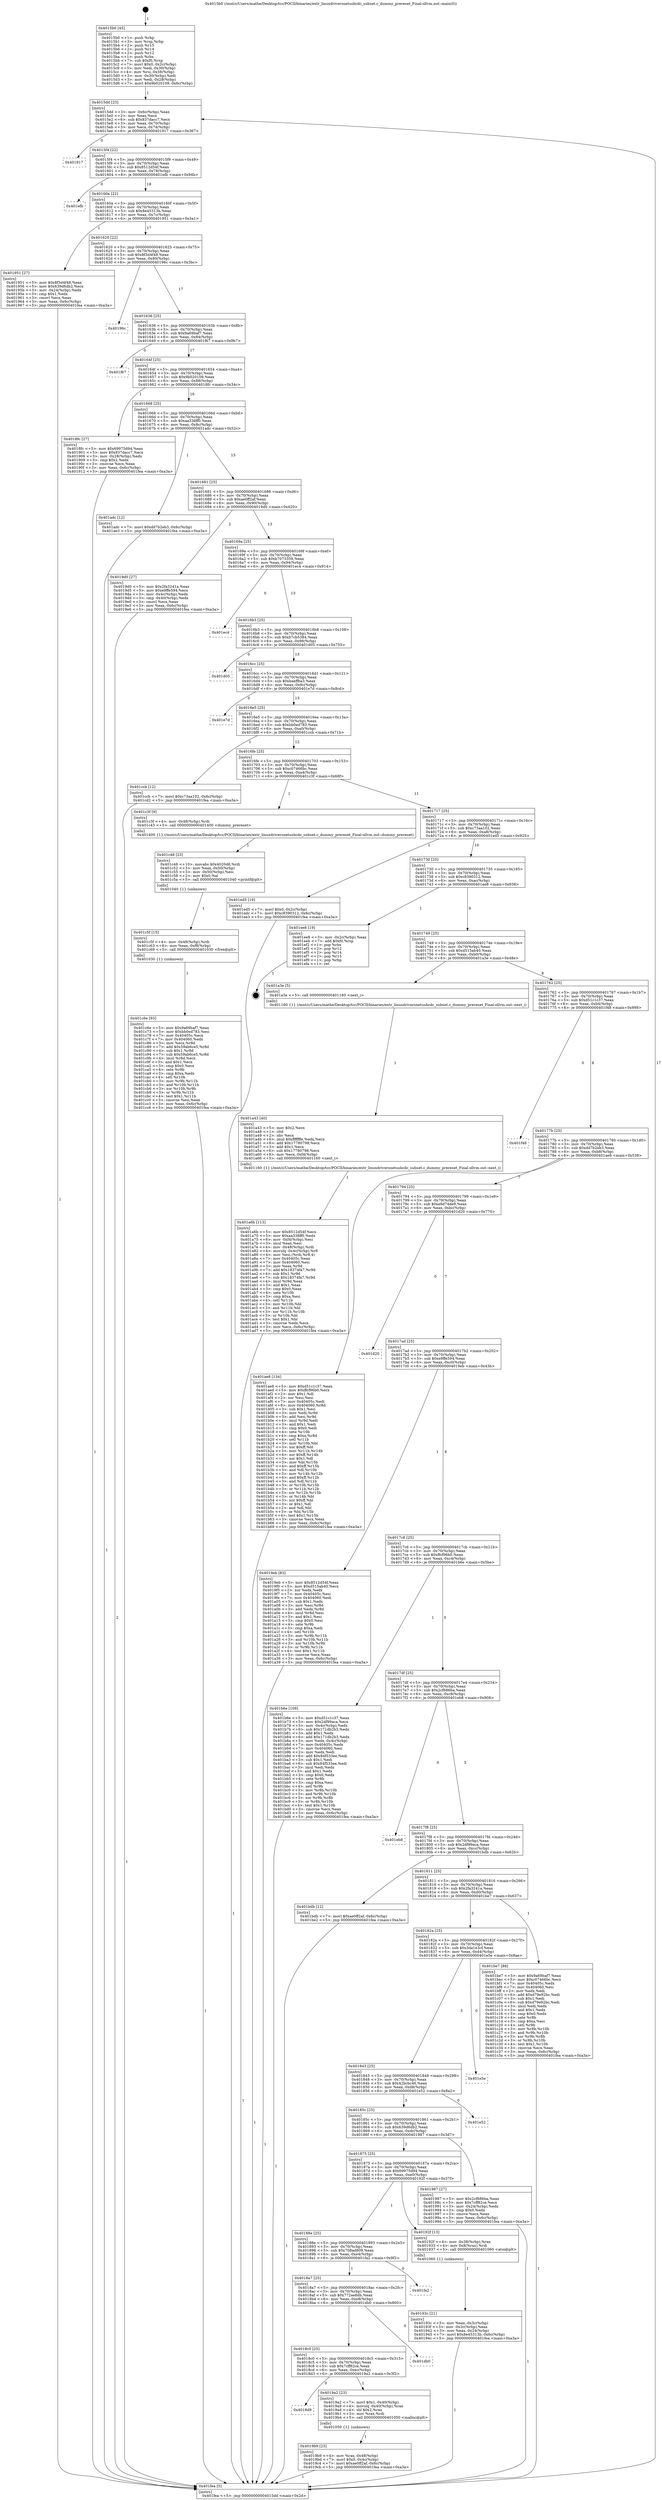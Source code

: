 digraph "0x4015b0" {
  label = "0x4015b0 (/mnt/c/Users/mathe/Desktop/tcc/POCII/binaries/extr_linuxdriversnetusbcdc_subset.c_dummy_prereset_Final-ollvm.out::main(0))"
  labelloc = "t"
  node[shape=record]

  Entry [label="",width=0.3,height=0.3,shape=circle,fillcolor=black,style=filled]
  "0x4015dd" [label="{
     0x4015dd [23]\l
     | [instrs]\l
     &nbsp;&nbsp;0x4015dd \<+3\>: mov -0x6c(%rbp),%eax\l
     &nbsp;&nbsp;0x4015e0 \<+2\>: mov %eax,%ecx\l
     &nbsp;&nbsp;0x4015e2 \<+6\>: sub $0x837dacc7,%ecx\l
     &nbsp;&nbsp;0x4015e8 \<+3\>: mov %eax,-0x70(%rbp)\l
     &nbsp;&nbsp;0x4015eb \<+3\>: mov %ecx,-0x74(%rbp)\l
     &nbsp;&nbsp;0x4015ee \<+6\>: je 0000000000401917 \<main+0x367\>\l
  }"]
  "0x401917" [label="{
     0x401917\l
  }", style=dashed]
  "0x4015f4" [label="{
     0x4015f4 [22]\l
     | [instrs]\l
     &nbsp;&nbsp;0x4015f4 \<+5\>: jmp 00000000004015f9 \<main+0x49\>\l
     &nbsp;&nbsp;0x4015f9 \<+3\>: mov -0x70(%rbp),%eax\l
     &nbsp;&nbsp;0x4015fc \<+5\>: sub $0x8512d54f,%eax\l
     &nbsp;&nbsp;0x401601 \<+3\>: mov %eax,-0x78(%rbp)\l
     &nbsp;&nbsp;0x401604 \<+6\>: je 0000000000401efb \<main+0x94b\>\l
  }"]
  Exit [label="",width=0.3,height=0.3,shape=circle,fillcolor=black,style=filled,peripheries=2]
  "0x401efb" [label="{
     0x401efb\l
  }", style=dashed]
  "0x40160a" [label="{
     0x40160a [22]\l
     | [instrs]\l
     &nbsp;&nbsp;0x40160a \<+5\>: jmp 000000000040160f \<main+0x5f\>\l
     &nbsp;&nbsp;0x40160f \<+3\>: mov -0x70(%rbp),%eax\l
     &nbsp;&nbsp;0x401612 \<+5\>: sub $0x8e45313b,%eax\l
     &nbsp;&nbsp;0x401617 \<+3\>: mov %eax,-0x7c(%rbp)\l
     &nbsp;&nbsp;0x40161a \<+6\>: je 0000000000401951 \<main+0x3a1\>\l
  }"]
  "0x401c6e" [label="{
     0x401c6e [93]\l
     | [instrs]\l
     &nbsp;&nbsp;0x401c6e \<+5\>: mov $0x9a69baf7,%eax\l
     &nbsp;&nbsp;0x401c73 \<+5\>: mov $0xbb0ed783,%esi\l
     &nbsp;&nbsp;0x401c78 \<+7\>: mov 0x40405c,%ecx\l
     &nbsp;&nbsp;0x401c7f \<+7\>: mov 0x404060,%edx\l
     &nbsp;&nbsp;0x401c86 \<+3\>: mov %ecx,%r8d\l
     &nbsp;&nbsp;0x401c89 \<+7\>: add $0x59ab6ce5,%r8d\l
     &nbsp;&nbsp;0x401c90 \<+4\>: sub $0x1,%r8d\l
     &nbsp;&nbsp;0x401c94 \<+7\>: sub $0x59ab6ce5,%r8d\l
     &nbsp;&nbsp;0x401c9b \<+4\>: imul %r8d,%ecx\l
     &nbsp;&nbsp;0x401c9f \<+3\>: and $0x1,%ecx\l
     &nbsp;&nbsp;0x401ca2 \<+3\>: cmp $0x0,%ecx\l
     &nbsp;&nbsp;0x401ca5 \<+4\>: sete %r9b\l
     &nbsp;&nbsp;0x401ca9 \<+3\>: cmp $0xa,%edx\l
     &nbsp;&nbsp;0x401cac \<+4\>: setl %r10b\l
     &nbsp;&nbsp;0x401cb0 \<+3\>: mov %r9b,%r11b\l
     &nbsp;&nbsp;0x401cb3 \<+3\>: and %r10b,%r11b\l
     &nbsp;&nbsp;0x401cb6 \<+3\>: xor %r10b,%r9b\l
     &nbsp;&nbsp;0x401cb9 \<+3\>: or %r9b,%r11b\l
     &nbsp;&nbsp;0x401cbc \<+4\>: test $0x1,%r11b\l
     &nbsp;&nbsp;0x401cc0 \<+3\>: cmovne %esi,%eax\l
     &nbsp;&nbsp;0x401cc3 \<+3\>: mov %eax,-0x6c(%rbp)\l
     &nbsp;&nbsp;0x401cc6 \<+5\>: jmp 0000000000401fea \<main+0xa3a\>\l
  }"]
  "0x401951" [label="{
     0x401951 [27]\l
     | [instrs]\l
     &nbsp;&nbsp;0x401951 \<+5\>: mov $0x8f3d4f48,%eax\l
     &nbsp;&nbsp;0x401956 \<+5\>: mov $0x639d6db2,%ecx\l
     &nbsp;&nbsp;0x40195b \<+3\>: mov -0x24(%rbp),%edx\l
     &nbsp;&nbsp;0x40195e \<+3\>: cmp $0x1,%edx\l
     &nbsp;&nbsp;0x401961 \<+3\>: cmovl %ecx,%eax\l
     &nbsp;&nbsp;0x401964 \<+3\>: mov %eax,-0x6c(%rbp)\l
     &nbsp;&nbsp;0x401967 \<+5\>: jmp 0000000000401fea \<main+0xa3a\>\l
  }"]
  "0x401620" [label="{
     0x401620 [22]\l
     | [instrs]\l
     &nbsp;&nbsp;0x401620 \<+5\>: jmp 0000000000401625 \<main+0x75\>\l
     &nbsp;&nbsp;0x401625 \<+3\>: mov -0x70(%rbp),%eax\l
     &nbsp;&nbsp;0x401628 \<+5\>: sub $0x8f3d4f48,%eax\l
     &nbsp;&nbsp;0x40162d \<+3\>: mov %eax,-0x80(%rbp)\l
     &nbsp;&nbsp;0x401630 \<+6\>: je 000000000040196c \<main+0x3bc\>\l
  }"]
  "0x401c5f" [label="{
     0x401c5f [15]\l
     | [instrs]\l
     &nbsp;&nbsp;0x401c5f \<+4\>: mov -0x48(%rbp),%rdi\l
     &nbsp;&nbsp;0x401c63 \<+6\>: mov %eax,-0xf8(%rbp)\l
     &nbsp;&nbsp;0x401c69 \<+5\>: call 0000000000401030 \<free@plt\>\l
     | [calls]\l
     &nbsp;&nbsp;0x401030 \{1\} (unknown)\l
  }"]
  "0x40196c" [label="{
     0x40196c\l
  }", style=dashed]
  "0x401636" [label="{
     0x401636 [25]\l
     | [instrs]\l
     &nbsp;&nbsp;0x401636 \<+5\>: jmp 000000000040163b \<main+0x8b\>\l
     &nbsp;&nbsp;0x40163b \<+3\>: mov -0x70(%rbp),%eax\l
     &nbsp;&nbsp;0x40163e \<+5\>: sub $0x9a69baf7,%eax\l
     &nbsp;&nbsp;0x401643 \<+6\>: mov %eax,-0x84(%rbp)\l
     &nbsp;&nbsp;0x401649 \<+6\>: je 0000000000401f67 \<main+0x9b7\>\l
  }"]
  "0x401c48" [label="{
     0x401c48 [23]\l
     | [instrs]\l
     &nbsp;&nbsp;0x401c48 \<+10\>: movabs $0x4020d6,%rdi\l
     &nbsp;&nbsp;0x401c52 \<+3\>: mov %eax,-0x50(%rbp)\l
     &nbsp;&nbsp;0x401c55 \<+3\>: mov -0x50(%rbp),%esi\l
     &nbsp;&nbsp;0x401c58 \<+2\>: mov $0x0,%al\l
     &nbsp;&nbsp;0x401c5a \<+5\>: call 0000000000401040 \<printf@plt\>\l
     | [calls]\l
     &nbsp;&nbsp;0x401040 \{1\} (unknown)\l
  }"]
  "0x401f67" [label="{
     0x401f67\l
  }", style=dashed]
  "0x40164f" [label="{
     0x40164f [25]\l
     | [instrs]\l
     &nbsp;&nbsp;0x40164f \<+5\>: jmp 0000000000401654 \<main+0xa4\>\l
     &nbsp;&nbsp;0x401654 \<+3\>: mov -0x70(%rbp),%eax\l
     &nbsp;&nbsp;0x401657 \<+5\>: sub $0x9b020109,%eax\l
     &nbsp;&nbsp;0x40165c \<+6\>: mov %eax,-0x88(%rbp)\l
     &nbsp;&nbsp;0x401662 \<+6\>: je 00000000004018fc \<main+0x34c\>\l
  }"]
  "0x401a6b" [label="{
     0x401a6b [113]\l
     | [instrs]\l
     &nbsp;&nbsp;0x401a6b \<+5\>: mov $0x8512d54f,%ecx\l
     &nbsp;&nbsp;0x401a70 \<+5\>: mov $0xaa338ff0,%edx\l
     &nbsp;&nbsp;0x401a75 \<+6\>: mov -0xf4(%rbp),%esi\l
     &nbsp;&nbsp;0x401a7b \<+3\>: imul %eax,%esi\l
     &nbsp;&nbsp;0x401a7e \<+4\>: mov -0x48(%rbp),%rdi\l
     &nbsp;&nbsp;0x401a82 \<+4\>: movslq -0x4c(%rbp),%r8\l
     &nbsp;&nbsp;0x401a86 \<+4\>: mov %esi,(%rdi,%r8,4)\l
     &nbsp;&nbsp;0x401a8a \<+7\>: mov 0x40405c,%eax\l
     &nbsp;&nbsp;0x401a91 \<+7\>: mov 0x404060,%esi\l
     &nbsp;&nbsp;0x401a98 \<+3\>: mov %eax,%r9d\l
     &nbsp;&nbsp;0x401a9b \<+7\>: add $0x18374fa7,%r9d\l
     &nbsp;&nbsp;0x401aa2 \<+4\>: sub $0x1,%r9d\l
     &nbsp;&nbsp;0x401aa6 \<+7\>: sub $0x18374fa7,%r9d\l
     &nbsp;&nbsp;0x401aad \<+4\>: imul %r9d,%eax\l
     &nbsp;&nbsp;0x401ab1 \<+3\>: and $0x1,%eax\l
     &nbsp;&nbsp;0x401ab4 \<+3\>: cmp $0x0,%eax\l
     &nbsp;&nbsp;0x401ab7 \<+4\>: sete %r10b\l
     &nbsp;&nbsp;0x401abb \<+3\>: cmp $0xa,%esi\l
     &nbsp;&nbsp;0x401abe \<+4\>: setl %r11b\l
     &nbsp;&nbsp;0x401ac2 \<+3\>: mov %r10b,%bl\l
     &nbsp;&nbsp;0x401ac5 \<+3\>: and %r11b,%bl\l
     &nbsp;&nbsp;0x401ac8 \<+3\>: xor %r11b,%r10b\l
     &nbsp;&nbsp;0x401acb \<+3\>: or %r10b,%bl\l
     &nbsp;&nbsp;0x401ace \<+3\>: test $0x1,%bl\l
     &nbsp;&nbsp;0x401ad1 \<+3\>: cmovne %edx,%ecx\l
     &nbsp;&nbsp;0x401ad4 \<+3\>: mov %ecx,-0x6c(%rbp)\l
     &nbsp;&nbsp;0x401ad7 \<+5\>: jmp 0000000000401fea \<main+0xa3a\>\l
  }"]
  "0x4018fc" [label="{
     0x4018fc [27]\l
     | [instrs]\l
     &nbsp;&nbsp;0x4018fc \<+5\>: mov $0x69975d94,%eax\l
     &nbsp;&nbsp;0x401901 \<+5\>: mov $0x837dacc7,%ecx\l
     &nbsp;&nbsp;0x401906 \<+3\>: mov -0x28(%rbp),%edx\l
     &nbsp;&nbsp;0x401909 \<+3\>: cmp $0x2,%edx\l
     &nbsp;&nbsp;0x40190c \<+3\>: cmovne %ecx,%eax\l
     &nbsp;&nbsp;0x40190f \<+3\>: mov %eax,-0x6c(%rbp)\l
     &nbsp;&nbsp;0x401912 \<+5\>: jmp 0000000000401fea \<main+0xa3a\>\l
  }"]
  "0x401668" [label="{
     0x401668 [25]\l
     | [instrs]\l
     &nbsp;&nbsp;0x401668 \<+5\>: jmp 000000000040166d \<main+0xbd\>\l
     &nbsp;&nbsp;0x40166d \<+3\>: mov -0x70(%rbp),%eax\l
     &nbsp;&nbsp;0x401670 \<+5\>: sub $0xaa338ff0,%eax\l
     &nbsp;&nbsp;0x401675 \<+6\>: mov %eax,-0x8c(%rbp)\l
     &nbsp;&nbsp;0x40167b \<+6\>: je 0000000000401adc \<main+0x52c\>\l
  }"]
  "0x401fea" [label="{
     0x401fea [5]\l
     | [instrs]\l
     &nbsp;&nbsp;0x401fea \<+5\>: jmp 00000000004015dd \<main+0x2d\>\l
  }"]
  "0x4015b0" [label="{
     0x4015b0 [45]\l
     | [instrs]\l
     &nbsp;&nbsp;0x4015b0 \<+1\>: push %rbp\l
     &nbsp;&nbsp;0x4015b1 \<+3\>: mov %rsp,%rbp\l
     &nbsp;&nbsp;0x4015b4 \<+2\>: push %r15\l
     &nbsp;&nbsp;0x4015b6 \<+2\>: push %r14\l
     &nbsp;&nbsp;0x4015b8 \<+2\>: push %r12\l
     &nbsp;&nbsp;0x4015ba \<+1\>: push %rbx\l
     &nbsp;&nbsp;0x4015bb \<+7\>: sub $0xf0,%rsp\l
     &nbsp;&nbsp;0x4015c2 \<+7\>: movl $0x0,-0x2c(%rbp)\l
     &nbsp;&nbsp;0x4015c9 \<+3\>: mov %edi,-0x30(%rbp)\l
     &nbsp;&nbsp;0x4015cc \<+4\>: mov %rsi,-0x38(%rbp)\l
     &nbsp;&nbsp;0x4015d0 \<+3\>: mov -0x30(%rbp),%edi\l
     &nbsp;&nbsp;0x4015d3 \<+3\>: mov %edi,-0x28(%rbp)\l
     &nbsp;&nbsp;0x4015d6 \<+7\>: movl $0x9b020109,-0x6c(%rbp)\l
  }"]
  "0x401a43" [label="{
     0x401a43 [40]\l
     | [instrs]\l
     &nbsp;&nbsp;0x401a43 \<+5\>: mov $0x2,%ecx\l
     &nbsp;&nbsp;0x401a48 \<+1\>: cltd\l
     &nbsp;&nbsp;0x401a49 \<+2\>: idiv %ecx\l
     &nbsp;&nbsp;0x401a4b \<+6\>: imul $0xfffffffe,%edx,%ecx\l
     &nbsp;&nbsp;0x401a51 \<+6\>: add $0x17780798,%ecx\l
     &nbsp;&nbsp;0x401a57 \<+3\>: add $0x1,%ecx\l
     &nbsp;&nbsp;0x401a5a \<+6\>: sub $0x17780798,%ecx\l
     &nbsp;&nbsp;0x401a60 \<+6\>: mov %ecx,-0xf4(%rbp)\l
     &nbsp;&nbsp;0x401a66 \<+5\>: call 0000000000401160 \<next_i\>\l
     | [calls]\l
     &nbsp;&nbsp;0x401160 \{1\} (/mnt/c/Users/mathe/Desktop/tcc/POCII/binaries/extr_linuxdriversnetusbcdc_subset.c_dummy_prereset_Final-ollvm.out::next_i)\l
  }"]
  "0x401adc" [label="{
     0x401adc [12]\l
     | [instrs]\l
     &nbsp;&nbsp;0x401adc \<+7\>: movl $0xdd7b2eb3,-0x6c(%rbp)\l
     &nbsp;&nbsp;0x401ae3 \<+5\>: jmp 0000000000401fea \<main+0xa3a\>\l
  }"]
  "0x401681" [label="{
     0x401681 [25]\l
     | [instrs]\l
     &nbsp;&nbsp;0x401681 \<+5\>: jmp 0000000000401686 \<main+0xd6\>\l
     &nbsp;&nbsp;0x401686 \<+3\>: mov -0x70(%rbp),%eax\l
     &nbsp;&nbsp;0x401689 \<+5\>: sub $0xae0ff2af,%eax\l
     &nbsp;&nbsp;0x40168e \<+6\>: mov %eax,-0x90(%rbp)\l
     &nbsp;&nbsp;0x401694 \<+6\>: je 00000000004019d0 \<main+0x420\>\l
  }"]
  "0x4019b9" [label="{
     0x4019b9 [23]\l
     | [instrs]\l
     &nbsp;&nbsp;0x4019b9 \<+4\>: mov %rax,-0x48(%rbp)\l
     &nbsp;&nbsp;0x4019bd \<+7\>: movl $0x0,-0x4c(%rbp)\l
     &nbsp;&nbsp;0x4019c4 \<+7\>: movl $0xae0ff2af,-0x6c(%rbp)\l
     &nbsp;&nbsp;0x4019cb \<+5\>: jmp 0000000000401fea \<main+0xa3a\>\l
  }"]
  "0x4019d0" [label="{
     0x4019d0 [27]\l
     | [instrs]\l
     &nbsp;&nbsp;0x4019d0 \<+5\>: mov $0x2fa3241a,%eax\l
     &nbsp;&nbsp;0x4019d5 \<+5\>: mov $0xe9ffe594,%ecx\l
     &nbsp;&nbsp;0x4019da \<+3\>: mov -0x4c(%rbp),%edx\l
     &nbsp;&nbsp;0x4019dd \<+3\>: cmp -0x40(%rbp),%edx\l
     &nbsp;&nbsp;0x4019e0 \<+3\>: cmovl %ecx,%eax\l
     &nbsp;&nbsp;0x4019e3 \<+3\>: mov %eax,-0x6c(%rbp)\l
     &nbsp;&nbsp;0x4019e6 \<+5\>: jmp 0000000000401fea \<main+0xa3a\>\l
  }"]
  "0x40169a" [label="{
     0x40169a [25]\l
     | [instrs]\l
     &nbsp;&nbsp;0x40169a \<+5\>: jmp 000000000040169f \<main+0xef\>\l
     &nbsp;&nbsp;0x40169f \<+3\>: mov -0x70(%rbp),%eax\l
     &nbsp;&nbsp;0x4016a2 \<+5\>: sub $0xb7073359,%eax\l
     &nbsp;&nbsp;0x4016a7 \<+6\>: mov %eax,-0x94(%rbp)\l
     &nbsp;&nbsp;0x4016ad \<+6\>: je 0000000000401ec4 \<main+0x914\>\l
  }"]
  "0x4018d9" [label="{
     0x4018d9\l
  }", style=dashed]
  "0x401ec4" [label="{
     0x401ec4\l
  }", style=dashed]
  "0x4016b3" [label="{
     0x4016b3 [25]\l
     | [instrs]\l
     &nbsp;&nbsp;0x4016b3 \<+5\>: jmp 00000000004016b8 \<main+0x108\>\l
     &nbsp;&nbsp;0x4016b8 \<+3\>: mov -0x70(%rbp),%eax\l
     &nbsp;&nbsp;0x4016bb \<+5\>: sub $0xb7cb5384,%eax\l
     &nbsp;&nbsp;0x4016c0 \<+6\>: mov %eax,-0x98(%rbp)\l
     &nbsp;&nbsp;0x4016c6 \<+6\>: je 0000000000401d05 \<main+0x755\>\l
  }"]
  "0x4019a2" [label="{
     0x4019a2 [23]\l
     | [instrs]\l
     &nbsp;&nbsp;0x4019a2 \<+7\>: movl $0x1,-0x40(%rbp)\l
     &nbsp;&nbsp;0x4019a9 \<+4\>: movslq -0x40(%rbp),%rax\l
     &nbsp;&nbsp;0x4019ad \<+4\>: shl $0x2,%rax\l
     &nbsp;&nbsp;0x4019b1 \<+3\>: mov %rax,%rdi\l
     &nbsp;&nbsp;0x4019b4 \<+5\>: call 0000000000401050 \<malloc@plt\>\l
     | [calls]\l
     &nbsp;&nbsp;0x401050 \{1\} (unknown)\l
  }"]
  "0x401d05" [label="{
     0x401d05\l
  }", style=dashed]
  "0x4016cc" [label="{
     0x4016cc [25]\l
     | [instrs]\l
     &nbsp;&nbsp;0x4016cc \<+5\>: jmp 00000000004016d1 \<main+0x121\>\l
     &nbsp;&nbsp;0x4016d1 \<+3\>: mov -0x70(%rbp),%eax\l
     &nbsp;&nbsp;0x4016d4 \<+5\>: sub $0xbaeffba3,%eax\l
     &nbsp;&nbsp;0x4016d9 \<+6\>: mov %eax,-0x9c(%rbp)\l
     &nbsp;&nbsp;0x4016df \<+6\>: je 0000000000401e7d \<main+0x8cd\>\l
  }"]
  "0x4018c0" [label="{
     0x4018c0 [25]\l
     | [instrs]\l
     &nbsp;&nbsp;0x4018c0 \<+5\>: jmp 00000000004018c5 \<main+0x315\>\l
     &nbsp;&nbsp;0x4018c5 \<+3\>: mov -0x70(%rbp),%eax\l
     &nbsp;&nbsp;0x4018c8 \<+5\>: sub $0x7cff82ce,%eax\l
     &nbsp;&nbsp;0x4018cd \<+6\>: mov %eax,-0xec(%rbp)\l
     &nbsp;&nbsp;0x4018d3 \<+6\>: je 00000000004019a2 \<main+0x3f2\>\l
  }"]
  "0x401e7d" [label="{
     0x401e7d\l
  }", style=dashed]
  "0x4016e5" [label="{
     0x4016e5 [25]\l
     | [instrs]\l
     &nbsp;&nbsp;0x4016e5 \<+5\>: jmp 00000000004016ea \<main+0x13a\>\l
     &nbsp;&nbsp;0x4016ea \<+3\>: mov -0x70(%rbp),%eax\l
     &nbsp;&nbsp;0x4016ed \<+5\>: sub $0xbb0ed783,%eax\l
     &nbsp;&nbsp;0x4016f2 \<+6\>: mov %eax,-0xa0(%rbp)\l
     &nbsp;&nbsp;0x4016f8 \<+6\>: je 0000000000401ccb \<main+0x71b\>\l
  }"]
  "0x401db0" [label="{
     0x401db0\l
  }", style=dashed]
  "0x401ccb" [label="{
     0x401ccb [12]\l
     | [instrs]\l
     &nbsp;&nbsp;0x401ccb \<+7\>: movl $0xc73aa102,-0x6c(%rbp)\l
     &nbsp;&nbsp;0x401cd2 \<+5\>: jmp 0000000000401fea \<main+0xa3a\>\l
  }"]
  "0x4016fe" [label="{
     0x4016fe [25]\l
     | [instrs]\l
     &nbsp;&nbsp;0x4016fe \<+5\>: jmp 0000000000401703 \<main+0x153\>\l
     &nbsp;&nbsp;0x401703 \<+3\>: mov -0x70(%rbp),%eax\l
     &nbsp;&nbsp;0x401706 \<+5\>: sub $0xc07466bc,%eax\l
     &nbsp;&nbsp;0x40170b \<+6\>: mov %eax,-0xa4(%rbp)\l
     &nbsp;&nbsp;0x401711 \<+6\>: je 0000000000401c3f \<main+0x68f\>\l
  }"]
  "0x4018a7" [label="{
     0x4018a7 [25]\l
     | [instrs]\l
     &nbsp;&nbsp;0x4018a7 \<+5\>: jmp 00000000004018ac \<main+0x2fc\>\l
     &nbsp;&nbsp;0x4018ac \<+3\>: mov -0x70(%rbp),%eax\l
     &nbsp;&nbsp;0x4018af \<+5\>: sub $0x772ae8db,%eax\l
     &nbsp;&nbsp;0x4018b4 \<+6\>: mov %eax,-0xe8(%rbp)\l
     &nbsp;&nbsp;0x4018ba \<+6\>: je 0000000000401db0 \<main+0x800\>\l
  }"]
  "0x401c3f" [label="{
     0x401c3f [9]\l
     | [instrs]\l
     &nbsp;&nbsp;0x401c3f \<+4\>: mov -0x48(%rbp),%rdi\l
     &nbsp;&nbsp;0x401c43 \<+5\>: call 0000000000401400 \<dummy_prereset\>\l
     | [calls]\l
     &nbsp;&nbsp;0x401400 \{1\} (/mnt/c/Users/mathe/Desktop/tcc/POCII/binaries/extr_linuxdriversnetusbcdc_subset.c_dummy_prereset_Final-ollvm.out::dummy_prereset)\l
  }"]
  "0x401717" [label="{
     0x401717 [25]\l
     | [instrs]\l
     &nbsp;&nbsp;0x401717 \<+5\>: jmp 000000000040171c \<main+0x16c\>\l
     &nbsp;&nbsp;0x40171c \<+3\>: mov -0x70(%rbp),%eax\l
     &nbsp;&nbsp;0x40171f \<+5\>: sub $0xc73aa102,%eax\l
     &nbsp;&nbsp;0x401724 \<+6\>: mov %eax,-0xa8(%rbp)\l
     &nbsp;&nbsp;0x40172a \<+6\>: je 0000000000401ed5 \<main+0x925\>\l
  }"]
  "0x401fa2" [label="{
     0x401fa2\l
  }", style=dashed]
  "0x401ed5" [label="{
     0x401ed5 [19]\l
     | [instrs]\l
     &nbsp;&nbsp;0x401ed5 \<+7\>: movl $0x0,-0x2c(%rbp)\l
     &nbsp;&nbsp;0x401edc \<+7\>: movl $0xc8390312,-0x6c(%rbp)\l
     &nbsp;&nbsp;0x401ee3 \<+5\>: jmp 0000000000401fea \<main+0xa3a\>\l
  }"]
  "0x401730" [label="{
     0x401730 [25]\l
     | [instrs]\l
     &nbsp;&nbsp;0x401730 \<+5\>: jmp 0000000000401735 \<main+0x185\>\l
     &nbsp;&nbsp;0x401735 \<+3\>: mov -0x70(%rbp),%eax\l
     &nbsp;&nbsp;0x401738 \<+5\>: sub $0xc8390312,%eax\l
     &nbsp;&nbsp;0x40173d \<+6\>: mov %eax,-0xac(%rbp)\l
     &nbsp;&nbsp;0x401743 \<+6\>: je 0000000000401ee8 \<main+0x938\>\l
  }"]
  "0x40193c" [label="{
     0x40193c [21]\l
     | [instrs]\l
     &nbsp;&nbsp;0x40193c \<+3\>: mov %eax,-0x3c(%rbp)\l
     &nbsp;&nbsp;0x40193f \<+3\>: mov -0x3c(%rbp),%eax\l
     &nbsp;&nbsp;0x401942 \<+3\>: mov %eax,-0x24(%rbp)\l
     &nbsp;&nbsp;0x401945 \<+7\>: movl $0x8e45313b,-0x6c(%rbp)\l
     &nbsp;&nbsp;0x40194c \<+5\>: jmp 0000000000401fea \<main+0xa3a\>\l
  }"]
  "0x401ee8" [label="{
     0x401ee8 [19]\l
     | [instrs]\l
     &nbsp;&nbsp;0x401ee8 \<+3\>: mov -0x2c(%rbp),%eax\l
     &nbsp;&nbsp;0x401eeb \<+7\>: add $0xf0,%rsp\l
     &nbsp;&nbsp;0x401ef2 \<+1\>: pop %rbx\l
     &nbsp;&nbsp;0x401ef3 \<+2\>: pop %r12\l
     &nbsp;&nbsp;0x401ef5 \<+2\>: pop %r14\l
     &nbsp;&nbsp;0x401ef7 \<+2\>: pop %r15\l
     &nbsp;&nbsp;0x401ef9 \<+1\>: pop %rbp\l
     &nbsp;&nbsp;0x401efa \<+1\>: ret\l
  }"]
  "0x401749" [label="{
     0x401749 [25]\l
     | [instrs]\l
     &nbsp;&nbsp;0x401749 \<+5\>: jmp 000000000040174e \<main+0x19e\>\l
     &nbsp;&nbsp;0x40174e \<+3\>: mov -0x70(%rbp),%eax\l
     &nbsp;&nbsp;0x401751 \<+5\>: sub $0xd515ab40,%eax\l
     &nbsp;&nbsp;0x401756 \<+6\>: mov %eax,-0xb0(%rbp)\l
     &nbsp;&nbsp;0x40175c \<+6\>: je 0000000000401a3e \<main+0x48e\>\l
  }"]
  "0x40188e" [label="{
     0x40188e [25]\l
     | [instrs]\l
     &nbsp;&nbsp;0x40188e \<+5\>: jmp 0000000000401893 \<main+0x2e3\>\l
     &nbsp;&nbsp;0x401893 \<+3\>: mov -0x70(%rbp),%eax\l
     &nbsp;&nbsp;0x401896 \<+5\>: sub $0x708ad809,%eax\l
     &nbsp;&nbsp;0x40189b \<+6\>: mov %eax,-0xe4(%rbp)\l
     &nbsp;&nbsp;0x4018a1 \<+6\>: je 0000000000401fa2 \<main+0x9f2\>\l
  }"]
  "0x401a3e" [label="{
     0x401a3e [5]\l
     | [instrs]\l
     &nbsp;&nbsp;0x401a3e \<+5\>: call 0000000000401160 \<next_i\>\l
     | [calls]\l
     &nbsp;&nbsp;0x401160 \{1\} (/mnt/c/Users/mathe/Desktop/tcc/POCII/binaries/extr_linuxdriversnetusbcdc_subset.c_dummy_prereset_Final-ollvm.out::next_i)\l
  }"]
  "0x401762" [label="{
     0x401762 [25]\l
     | [instrs]\l
     &nbsp;&nbsp;0x401762 \<+5\>: jmp 0000000000401767 \<main+0x1b7\>\l
     &nbsp;&nbsp;0x401767 \<+3\>: mov -0x70(%rbp),%eax\l
     &nbsp;&nbsp;0x40176a \<+5\>: sub $0xd51c1c37,%eax\l
     &nbsp;&nbsp;0x40176f \<+6\>: mov %eax,-0xb4(%rbp)\l
     &nbsp;&nbsp;0x401775 \<+6\>: je 0000000000401f48 \<main+0x998\>\l
  }"]
  "0x40192f" [label="{
     0x40192f [13]\l
     | [instrs]\l
     &nbsp;&nbsp;0x40192f \<+4\>: mov -0x38(%rbp),%rax\l
     &nbsp;&nbsp;0x401933 \<+4\>: mov 0x8(%rax),%rdi\l
     &nbsp;&nbsp;0x401937 \<+5\>: call 0000000000401060 \<atoi@plt\>\l
     | [calls]\l
     &nbsp;&nbsp;0x401060 \{1\} (unknown)\l
  }"]
  "0x401f48" [label="{
     0x401f48\l
  }", style=dashed]
  "0x40177b" [label="{
     0x40177b [25]\l
     | [instrs]\l
     &nbsp;&nbsp;0x40177b \<+5\>: jmp 0000000000401780 \<main+0x1d0\>\l
     &nbsp;&nbsp;0x401780 \<+3\>: mov -0x70(%rbp),%eax\l
     &nbsp;&nbsp;0x401783 \<+5\>: sub $0xdd7b2eb3,%eax\l
     &nbsp;&nbsp;0x401788 \<+6\>: mov %eax,-0xb8(%rbp)\l
     &nbsp;&nbsp;0x40178e \<+6\>: je 0000000000401ae8 \<main+0x538\>\l
  }"]
  "0x401875" [label="{
     0x401875 [25]\l
     | [instrs]\l
     &nbsp;&nbsp;0x401875 \<+5\>: jmp 000000000040187a \<main+0x2ca\>\l
     &nbsp;&nbsp;0x40187a \<+3\>: mov -0x70(%rbp),%eax\l
     &nbsp;&nbsp;0x40187d \<+5\>: sub $0x69975d94,%eax\l
     &nbsp;&nbsp;0x401882 \<+6\>: mov %eax,-0xe0(%rbp)\l
     &nbsp;&nbsp;0x401888 \<+6\>: je 000000000040192f \<main+0x37f\>\l
  }"]
  "0x401ae8" [label="{
     0x401ae8 [134]\l
     | [instrs]\l
     &nbsp;&nbsp;0x401ae8 \<+5\>: mov $0xd51c1c37,%eax\l
     &nbsp;&nbsp;0x401aed \<+5\>: mov $0xffcf96b0,%ecx\l
     &nbsp;&nbsp;0x401af2 \<+2\>: mov $0x1,%dl\l
     &nbsp;&nbsp;0x401af4 \<+2\>: xor %esi,%esi\l
     &nbsp;&nbsp;0x401af6 \<+7\>: mov 0x40405c,%edi\l
     &nbsp;&nbsp;0x401afd \<+8\>: mov 0x404060,%r8d\l
     &nbsp;&nbsp;0x401b05 \<+3\>: sub $0x1,%esi\l
     &nbsp;&nbsp;0x401b08 \<+3\>: mov %edi,%r9d\l
     &nbsp;&nbsp;0x401b0b \<+3\>: add %esi,%r9d\l
     &nbsp;&nbsp;0x401b0e \<+4\>: imul %r9d,%edi\l
     &nbsp;&nbsp;0x401b12 \<+3\>: and $0x1,%edi\l
     &nbsp;&nbsp;0x401b15 \<+3\>: cmp $0x0,%edi\l
     &nbsp;&nbsp;0x401b18 \<+4\>: sete %r10b\l
     &nbsp;&nbsp;0x401b1c \<+4\>: cmp $0xa,%r8d\l
     &nbsp;&nbsp;0x401b20 \<+4\>: setl %r11b\l
     &nbsp;&nbsp;0x401b24 \<+3\>: mov %r10b,%bl\l
     &nbsp;&nbsp;0x401b27 \<+3\>: xor $0xff,%bl\l
     &nbsp;&nbsp;0x401b2a \<+3\>: mov %r11b,%r14b\l
     &nbsp;&nbsp;0x401b2d \<+4\>: xor $0xff,%r14b\l
     &nbsp;&nbsp;0x401b31 \<+3\>: xor $0x1,%dl\l
     &nbsp;&nbsp;0x401b34 \<+3\>: mov %bl,%r15b\l
     &nbsp;&nbsp;0x401b37 \<+4\>: and $0xff,%r15b\l
     &nbsp;&nbsp;0x401b3b \<+3\>: and %dl,%r10b\l
     &nbsp;&nbsp;0x401b3e \<+3\>: mov %r14b,%r12b\l
     &nbsp;&nbsp;0x401b41 \<+4\>: and $0xff,%r12b\l
     &nbsp;&nbsp;0x401b45 \<+3\>: and %dl,%r11b\l
     &nbsp;&nbsp;0x401b48 \<+3\>: or %r10b,%r15b\l
     &nbsp;&nbsp;0x401b4b \<+3\>: or %r11b,%r12b\l
     &nbsp;&nbsp;0x401b4e \<+3\>: xor %r12b,%r15b\l
     &nbsp;&nbsp;0x401b51 \<+3\>: or %r14b,%bl\l
     &nbsp;&nbsp;0x401b54 \<+3\>: xor $0xff,%bl\l
     &nbsp;&nbsp;0x401b57 \<+3\>: or $0x1,%dl\l
     &nbsp;&nbsp;0x401b5a \<+2\>: and %dl,%bl\l
     &nbsp;&nbsp;0x401b5c \<+3\>: or %bl,%r15b\l
     &nbsp;&nbsp;0x401b5f \<+4\>: test $0x1,%r15b\l
     &nbsp;&nbsp;0x401b63 \<+3\>: cmovne %ecx,%eax\l
     &nbsp;&nbsp;0x401b66 \<+3\>: mov %eax,-0x6c(%rbp)\l
     &nbsp;&nbsp;0x401b69 \<+5\>: jmp 0000000000401fea \<main+0xa3a\>\l
  }"]
  "0x401794" [label="{
     0x401794 [25]\l
     | [instrs]\l
     &nbsp;&nbsp;0x401794 \<+5\>: jmp 0000000000401799 \<main+0x1e9\>\l
     &nbsp;&nbsp;0x401799 \<+3\>: mov -0x70(%rbp),%eax\l
     &nbsp;&nbsp;0x40179c \<+5\>: sub $0xe9d74de9,%eax\l
     &nbsp;&nbsp;0x4017a1 \<+6\>: mov %eax,-0xbc(%rbp)\l
     &nbsp;&nbsp;0x4017a7 \<+6\>: je 0000000000401d20 \<main+0x770\>\l
  }"]
  "0x401987" [label="{
     0x401987 [27]\l
     | [instrs]\l
     &nbsp;&nbsp;0x401987 \<+5\>: mov $0x2cf686ba,%eax\l
     &nbsp;&nbsp;0x40198c \<+5\>: mov $0x7cff82ce,%ecx\l
     &nbsp;&nbsp;0x401991 \<+3\>: mov -0x24(%rbp),%edx\l
     &nbsp;&nbsp;0x401994 \<+3\>: cmp $0x0,%edx\l
     &nbsp;&nbsp;0x401997 \<+3\>: cmove %ecx,%eax\l
     &nbsp;&nbsp;0x40199a \<+3\>: mov %eax,-0x6c(%rbp)\l
     &nbsp;&nbsp;0x40199d \<+5\>: jmp 0000000000401fea \<main+0xa3a\>\l
  }"]
  "0x401d20" [label="{
     0x401d20\l
  }", style=dashed]
  "0x4017ad" [label="{
     0x4017ad [25]\l
     | [instrs]\l
     &nbsp;&nbsp;0x4017ad \<+5\>: jmp 00000000004017b2 \<main+0x202\>\l
     &nbsp;&nbsp;0x4017b2 \<+3\>: mov -0x70(%rbp),%eax\l
     &nbsp;&nbsp;0x4017b5 \<+5\>: sub $0xe9ffe594,%eax\l
     &nbsp;&nbsp;0x4017ba \<+6\>: mov %eax,-0xc0(%rbp)\l
     &nbsp;&nbsp;0x4017c0 \<+6\>: je 00000000004019eb \<main+0x43b\>\l
  }"]
  "0x40185c" [label="{
     0x40185c [25]\l
     | [instrs]\l
     &nbsp;&nbsp;0x40185c \<+5\>: jmp 0000000000401861 \<main+0x2b1\>\l
     &nbsp;&nbsp;0x401861 \<+3\>: mov -0x70(%rbp),%eax\l
     &nbsp;&nbsp;0x401864 \<+5\>: sub $0x639d6db2,%eax\l
     &nbsp;&nbsp;0x401869 \<+6\>: mov %eax,-0xdc(%rbp)\l
     &nbsp;&nbsp;0x40186f \<+6\>: je 0000000000401987 \<main+0x3d7\>\l
  }"]
  "0x4019eb" [label="{
     0x4019eb [83]\l
     | [instrs]\l
     &nbsp;&nbsp;0x4019eb \<+5\>: mov $0x8512d54f,%eax\l
     &nbsp;&nbsp;0x4019f0 \<+5\>: mov $0xd515ab40,%ecx\l
     &nbsp;&nbsp;0x4019f5 \<+2\>: xor %edx,%edx\l
     &nbsp;&nbsp;0x4019f7 \<+7\>: mov 0x40405c,%esi\l
     &nbsp;&nbsp;0x4019fe \<+7\>: mov 0x404060,%edi\l
     &nbsp;&nbsp;0x401a05 \<+3\>: sub $0x1,%edx\l
     &nbsp;&nbsp;0x401a08 \<+3\>: mov %esi,%r8d\l
     &nbsp;&nbsp;0x401a0b \<+3\>: add %edx,%r8d\l
     &nbsp;&nbsp;0x401a0e \<+4\>: imul %r8d,%esi\l
     &nbsp;&nbsp;0x401a12 \<+3\>: and $0x1,%esi\l
     &nbsp;&nbsp;0x401a15 \<+3\>: cmp $0x0,%esi\l
     &nbsp;&nbsp;0x401a18 \<+4\>: sete %r9b\l
     &nbsp;&nbsp;0x401a1c \<+3\>: cmp $0xa,%edi\l
     &nbsp;&nbsp;0x401a1f \<+4\>: setl %r10b\l
     &nbsp;&nbsp;0x401a23 \<+3\>: mov %r9b,%r11b\l
     &nbsp;&nbsp;0x401a26 \<+3\>: and %r10b,%r11b\l
     &nbsp;&nbsp;0x401a29 \<+3\>: xor %r10b,%r9b\l
     &nbsp;&nbsp;0x401a2c \<+3\>: or %r9b,%r11b\l
     &nbsp;&nbsp;0x401a2f \<+4\>: test $0x1,%r11b\l
     &nbsp;&nbsp;0x401a33 \<+3\>: cmovne %ecx,%eax\l
     &nbsp;&nbsp;0x401a36 \<+3\>: mov %eax,-0x6c(%rbp)\l
     &nbsp;&nbsp;0x401a39 \<+5\>: jmp 0000000000401fea \<main+0xa3a\>\l
  }"]
  "0x4017c6" [label="{
     0x4017c6 [25]\l
     | [instrs]\l
     &nbsp;&nbsp;0x4017c6 \<+5\>: jmp 00000000004017cb \<main+0x21b\>\l
     &nbsp;&nbsp;0x4017cb \<+3\>: mov -0x70(%rbp),%eax\l
     &nbsp;&nbsp;0x4017ce \<+5\>: sub $0xffcf96b0,%eax\l
     &nbsp;&nbsp;0x4017d3 \<+6\>: mov %eax,-0xc4(%rbp)\l
     &nbsp;&nbsp;0x4017d9 \<+6\>: je 0000000000401b6e \<main+0x5be\>\l
  }"]
  "0x401e52" [label="{
     0x401e52\l
  }", style=dashed]
  "0x401b6e" [label="{
     0x401b6e [109]\l
     | [instrs]\l
     &nbsp;&nbsp;0x401b6e \<+5\>: mov $0xd51c1c37,%eax\l
     &nbsp;&nbsp;0x401b73 \<+5\>: mov $0x2df99aca,%ecx\l
     &nbsp;&nbsp;0x401b78 \<+3\>: mov -0x4c(%rbp),%edx\l
     &nbsp;&nbsp;0x401b7b \<+6\>: sub $0x171db2b3,%edx\l
     &nbsp;&nbsp;0x401b81 \<+3\>: add $0x1,%edx\l
     &nbsp;&nbsp;0x401b84 \<+6\>: add $0x171db2b3,%edx\l
     &nbsp;&nbsp;0x401b8a \<+3\>: mov %edx,-0x4c(%rbp)\l
     &nbsp;&nbsp;0x401b8d \<+7\>: mov 0x40405c,%edx\l
     &nbsp;&nbsp;0x401b94 \<+7\>: mov 0x404060,%esi\l
     &nbsp;&nbsp;0x401b9b \<+2\>: mov %edx,%edi\l
     &nbsp;&nbsp;0x401b9d \<+6\>: add $0x84f533ee,%edi\l
     &nbsp;&nbsp;0x401ba3 \<+3\>: sub $0x1,%edi\l
     &nbsp;&nbsp;0x401ba6 \<+6\>: sub $0x84f533ee,%edi\l
     &nbsp;&nbsp;0x401bac \<+3\>: imul %edi,%edx\l
     &nbsp;&nbsp;0x401baf \<+3\>: and $0x1,%edx\l
     &nbsp;&nbsp;0x401bb2 \<+3\>: cmp $0x0,%edx\l
     &nbsp;&nbsp;0x401bb5 \<+4\>: sete %r8b\l
     &nbsp;&nbsp;0x401bb9 \<+3\>: cmp $0xa,%esi\l
     &nbsp;&nbsp;0x401bbc \<+4\>: setl %r9b\l
     &nbsp;&nbsp;0x401bc0 \<+3\>: mov %r8b,%r10b\l
     &nbsp;&nbsp;0x401bc3 \<+3\>: and %r9b,%r10b\l
     &nbsp;&nbsp;0x401bc6 \<+3\>: xor %r9b,%r8b\l
     &nbsp;&nbsp;0x401bc9 \<+3\>: or %r8b,%r10b\l
     &nbsp;&nbsp;0x401bcc \<+4\>: test $0x1,%r10b\l
     &nbsp;&nbsp;0x401bd0 \<+3\>: cmovne %ecx,%eax\l
     &nbsp;&nbsp;0x401bd3 \<+3\>: mov %eax,-0x6c(%rbp)\l
     &nbsp;&nbsp;0x401bd6 \<+5\>: jmp 0000000000401fea \<main+0xa3a\>\l
  }"]
  "0x4017df" [label="{
     0x4017df [25]\l
     | [instrs]\l
     &nbsp;&nbsp;0x4017df \<+5\>: jmp 00000000004017e4 \<main+0x234\>\l
     &nbsp;&nbsp;0x4017e4 \<+3\>: mov -0x70(%rbp),%eax\l
     &nbsp;&nbsp;0x4017e7 \<+5\>: sub $0x2cf686ba,%eax\l
     &nbsp;&nbsp;0x4017ec \<+6\>: mov %eax,-0xc8(%rbp)\l
     &nbsp;&nbsp;0x4017f2 \<+6\>: je 0000000000401eb8 \<main+0x908\>\l
  }"]
  "0x401843" [label="{
     0x401843 [25]\l
     | [instrs]\l
     &nbsp;&nbsp;0x401843 \<+5\>: jmp 0000000000401848 \<main+0x298\>\l
     &nbsp;&nbsp;0x401848 \<+3\>: mov -0x70(%rbp),%eax\l
     &nbsp;&nbsp;0x40184b \<+5\>: sub $0x42bcbc46,%eax\l
     &nbsp;&nbsp;0x401850 \<+6\>: mov %eax,-0xd8(%rbp)\l
     &nbsp;&nbsp;0x401856 \<+6\>: je 0000000000401e52 \<main+0x8a2\>\l
  }"]
  "0x401eb8" [label="{
     0x401eb8\l
  }", style=dashed]
  "0x4017f8" [label="{
     0x4017f8 [25]\l
     | [instrs]\l
     &nbsp;&nbsp;0x4017f8 \<+5\>: jmp 00000000004017fd \<main+0x24d\>\l
     &nbsp;&nbsp;0x4017fd \<+3\>: mov -0x70(%rbp),%eax\l
     &nbsp;&nbsp;0x401800 \<+5\>: sub $0x2df99aca,%eax\l
     &nbsp;&nbsp;0x401805 \<+6\>: mov %eax,-0xcc(%rbp)\l
     &nbsp;&nbsp;0x40180b \<+6\>: je 0000000000401bdb \<main+0x62b\>\l
  }"]
  "0x401e5e" [label="{
     0x401e5e\l
  }", style=dashed]
  "0x401bdb" [label="{
     0x401bdb [12]\l
     | [instrs]\l
     &nbsp;&nbsp;0x401bdb \<+7\>: movl $0xae0ff2af,-0x6c(%rbp)\l
     &nbsp;&nbsp;0x401be2 \<+5\>: jmp 0000000000401fea \<main+0xa3a\>\l
  }"]
  "0x401811" [label="{
     0x401811 [25]\l
     | [instrs]\l
     &nbsp;&nbsp;0x401811 \<+5\>: jmp 0000000000401816 \<main+0x266\>\l
     &nbsp;&nbsp;0x401816 \<+3\>: mov -0x70(%rbp),%eax\l
     &nbsp;&nbsp;0x401819 \<+5\>: sub $0x2fa3241a,%eax\l
     &nbsp;&nbsp;0x40181e \<+6\>: mov %eax,-0xd0(%rbp)\l
     &nbsp;&nbsp;0x401824 \<+6\>: je 0000000000401be7 \<main+0x637\>\l
  }"]
  "0x40182a" [label="{
     0x40182a [25]\l
     | [instrs]\l
     &nbsp;&nbsp;0x40182a \<+5\>: jmp 000000000040182f \<main+0x27f\>\l
     &nbsp;&nbsp;0x40182f \<+3\>: mov -0x70(%rbp),%eax\l
     &nbsp;&nbsp;0x401832 \<+5\>: sub $0x3da1e3cf,%eax\l
     &nbsp;&nbsp;0x401837 \<+6\>: mov %eax,-0xd4(%rbp)\l
     &nbsp;&nbsp;0x40183d \<+6\>: je 0000000000401e5e \<main+0x8ae\>\l
  }"]
  "0x401be7" [label="{
     0x401be7 [88]\l
     | [instrs]\l
     &nbsp;&nbsp;0x401be7 \<+5\>: mov $0x9a69baf7,%eax\l
     &nbsp;&nbsp;0x401bec \<+5\>: mov $0xc07466bc,%ecx\l
     &nbsp;&nbsp;0x401bf1 \<+7\>: mov 0x40405c,%edx\l
     &nbsp;&nbsp;0x401bf8 \<+7\>: mov 0x404060,%esi\l
     &nbsp;&nbsp;0x401bff \<+2\>: mov %edx,%edi\l
     &nbsp;&nbsp;0x401c01 \<+6\>: add $0xd79e92bc,%edi\l
     &nbsp;&nbsp;0x401c07 \<+3\>: sub $0x1,%edi\l
     &nbsp;&nbsp;0x401c0a \<+6\>: sub $0xd79e92bc,%edi\l
     &nbsp;&nbsp;0x401c10 \<+3\>: imul %edi,%edx\l
     &nbsp;&nbsp;0x401c13 \<+3\>: and $0x1,%edx\l
     &nbsp;&nbsp;0x401c16 \<+3\>: cmp $0x0,%edx\l
     &nbsp;&nbsp;0x401c19 \<+4\>: sete %r8b\l
     &nbsp;&nbsp;0x401c1d \<+3\>: cmp $0xa,%esi\l
     &nbsp;&nbsp;0x401c20 \<+4\>: setl %r9b\l
     &nbsp;&nbsp;0x401c24 \<+3\>: mov %r8b,%r10b\l
     &nbsp;&nbsp;0x401c27 \<+3\>: and %r9b,%r10b\l
     &nbsp;&nbsp;0x401c2a \<+3\>: xor %r9b,%r8b\l
     &nbsp;&nbsp;0x401c2d \<+3\>: or %r8b,%r10b\l
     &nbsp;&nbsp;0x401c30 \<+4\>: test $0x1,%r10b\l
     &nbsp;&nbsp;0x401c34 \<+3\>: cmovne %ecx,%eax\l
     &nbsp;&nbsp;0x401c37 \<+3\>: mov %eax,-0x6c(%rbp)\l
     &nbsp;&nbsp;0x401c3a \<+5\>: jmp 0000000000401fea \<main+0xa3a\>\l
  }"]
  Entry -> "0x4015b0" [label=" 1"]
  "0x4015dd" -> "0x401917" [label=" 0"]
  "0x4015dd" -> "0x4015f4" [label=" 18"]
  "0x401ee8" -> Exit [label=" 1"]
  "0x4015f4" -> "0x401efb" [label=" 0"]
  "0x4015f4" -> "0x40160a" [label=" 18"]
  "0x401ed5" -> "0x401fea" [label=" 1"]
  "0x40160a" -> "0x401951" [label=" 1"]
  "0x40160a" -> "0x401620" [label=" 17"]
  "0x401ccb" -> "0x401fea" [label=" 1"]
  "0x401620" -> "0x40196c" [label=" 0"]
  "0x401620" -> "0x401636" [label=" 17"]
  "0x401c6e" -> "0x401fea" [label=" 1"]
  "0x401636" -> "0x401f67" [label=" 0"]
  "0x401636" -> "0x40164f" [label=" 17"]
  "0x401c5f" -> "0x401c6e" [label=" 1"]
  "0x40164f" -> "0x4018fc" [label=" 1"]
  "0x40164f" -> "0x401668" [label=" 16"]
  "0x4018fc" -> "0x401fea" [label=" 1"]
  "0x4015b0" -> "0x4015dd" [label=" 1"]
  "0x401fea" -> "0x4015dd" [label=" 17"]
  "0x401c48" -> "0x401c5f" [label=" 1"]
  "0x401668" -> "0x401adc" [label=" 1"]
  "0x401668" -> "0x401681" [label=" 15"]
  "0x401c3f" -> "0x401c48" [label=" 1"]
  "0x401681" -> "0x4019d0" [label=" 2"]
  "0x401681" -> "0x40169a" [label=" 13"]
  "0x401be7" -> "0x401fea" [label=" 1"]
  "0x40169a" -> "0x401ec4" [label=" 0"]
  "0x40169a" -> "0x4016b3" [label=" 13"]
  "0x401bdb" -> "0x401fea" [label=" 1"]
  "0x4016b3" -> "0x401d05" [label=" 0"]
  "0x4016b3" -> "0x4016cc" [label=" 13"]
  "0x401b6e" -> "0x401fea" [label=" 1"]
  "0x4016cc" -> "0x401e7d" [label=" 0"]
  "0x4016cc" -> "0x4016e5" [label=" 13"]
  "0x401adc" -> "0x401fea" [label=" 1"]
  "0x4016e5" -> "0x401ccb" [label=" 1"]
  "0x4016e5" -> "0x4016fe" [label=" 12"]
  "0x401a6b" -> "0x401fea" [label=" 1"]
  "0x4016fe" -> "0x401c3f" [label=" 1"]
  "0x4016fe" -> "0x401717" [label=" 11"]
  "0x401a3e" -> "0x401a43" [label=" 1"]
  "0x401717" -> "0x401ed5" [label=" 1"]
  "0x401717" -> "0x401730" [label=" 10"]
  "0x4019eb" -> "0x401fea" [label=" 1"]
  "0x401730" -> "0x401ee8" [label=" 1"]
  "0x401730" -> "0x401749" [label=" 9"]
  "0x4019b9" -> "0x401fea" [label=" 1"]
  "0x401749" -> "0x401a3e" [label=" 1"]
  "0x401749" -> "0x401762" [label=" 8"]
  "0x4019a2" -> "0x4019b9" [label=" 1"]
  "0x401762" -> "0x401f48" [label=" 0"]
  "0x401762" -> "0x40177b" [label=" 8"]
  "0x4018c0" -> "0x4018d9" [label=" 0"]
  "0x40177b" -> "0x401ae8" [label=" 1"]
  "0x40177b" -> "0x401794" [label=" 7"]
  "0x401ae8" -> "0x401fea" [label=" 1"]
  "0x401794" -> "0x401d20" [label=" 0"]
  "0x401794" -> "0x4017ad" [label=" 7"]
  "0x4018a7" -> "0x4018c0" [label=" 1"]
  "0x4017ad" -> "0x4019eb" [label=" 1"]
  "0x4017ad" -> "0x4017c6" [label=" 6"]
  "0x401a43" -> "0x401a6b" [label=" 1"]
  "0x4017c6" -> "0x401b6e" [label=" 1"]
  "0x4017c6" -> "0x4017df" [label=" 5"]
  "0x40188e" -> "0x4018a7" [label=" 1"]
  "0x4017df" -> "0x401eb8" [label=" 0"]
  "0x4017df" -> "0x4017f8" [label=" 5"]
  "0x4019d0" -> "0x401fea" [label=" 2"]
  "0x4017f8" -> "0x401bdb" [label=" 1"]
  "0x4017f8" -> "0x401811" [label=" 4"]
  "0x401987" -> "0x401fea" [label=" 1"]
  "0x401811" -> "0x401be7" [label=" 1"]
  "0x401811" -> "0x40182a" [label=" 3"]
  "0x401951" -> "0x401fea" [label=" 1"]
  "0x40182a" -> "0x401e5e" [label=" 0"]
  "0x40182a" -> "0x401843" [label=" 3"]
  "0x40188e" -> "0x401fa2" [label=" 0"]
  "0x401843" -> "0x401e52" [label=" 0"]
  "0x401843" -> "0x40185c" [label=" 3"]
  "0x4018a7" -> "0x401db0" [label=" 0"]
  "0x40185c" -> "0x401987" [label=" 1"]
  "0x40185c" -> "0x401875" [label=" 2"]
  "0x4018c0" -> "0x4019a2" [label=" 1"]
  "0x401875" -> "0x40192f" [label=" 1"]
  "0x401875" -> "0x40188e" [label=" 1"]
  "0x40192f" -> "0x40193c" [label=" 1"]
  "0x40193c" -> "0x401fea" [label=" 1"]
}
